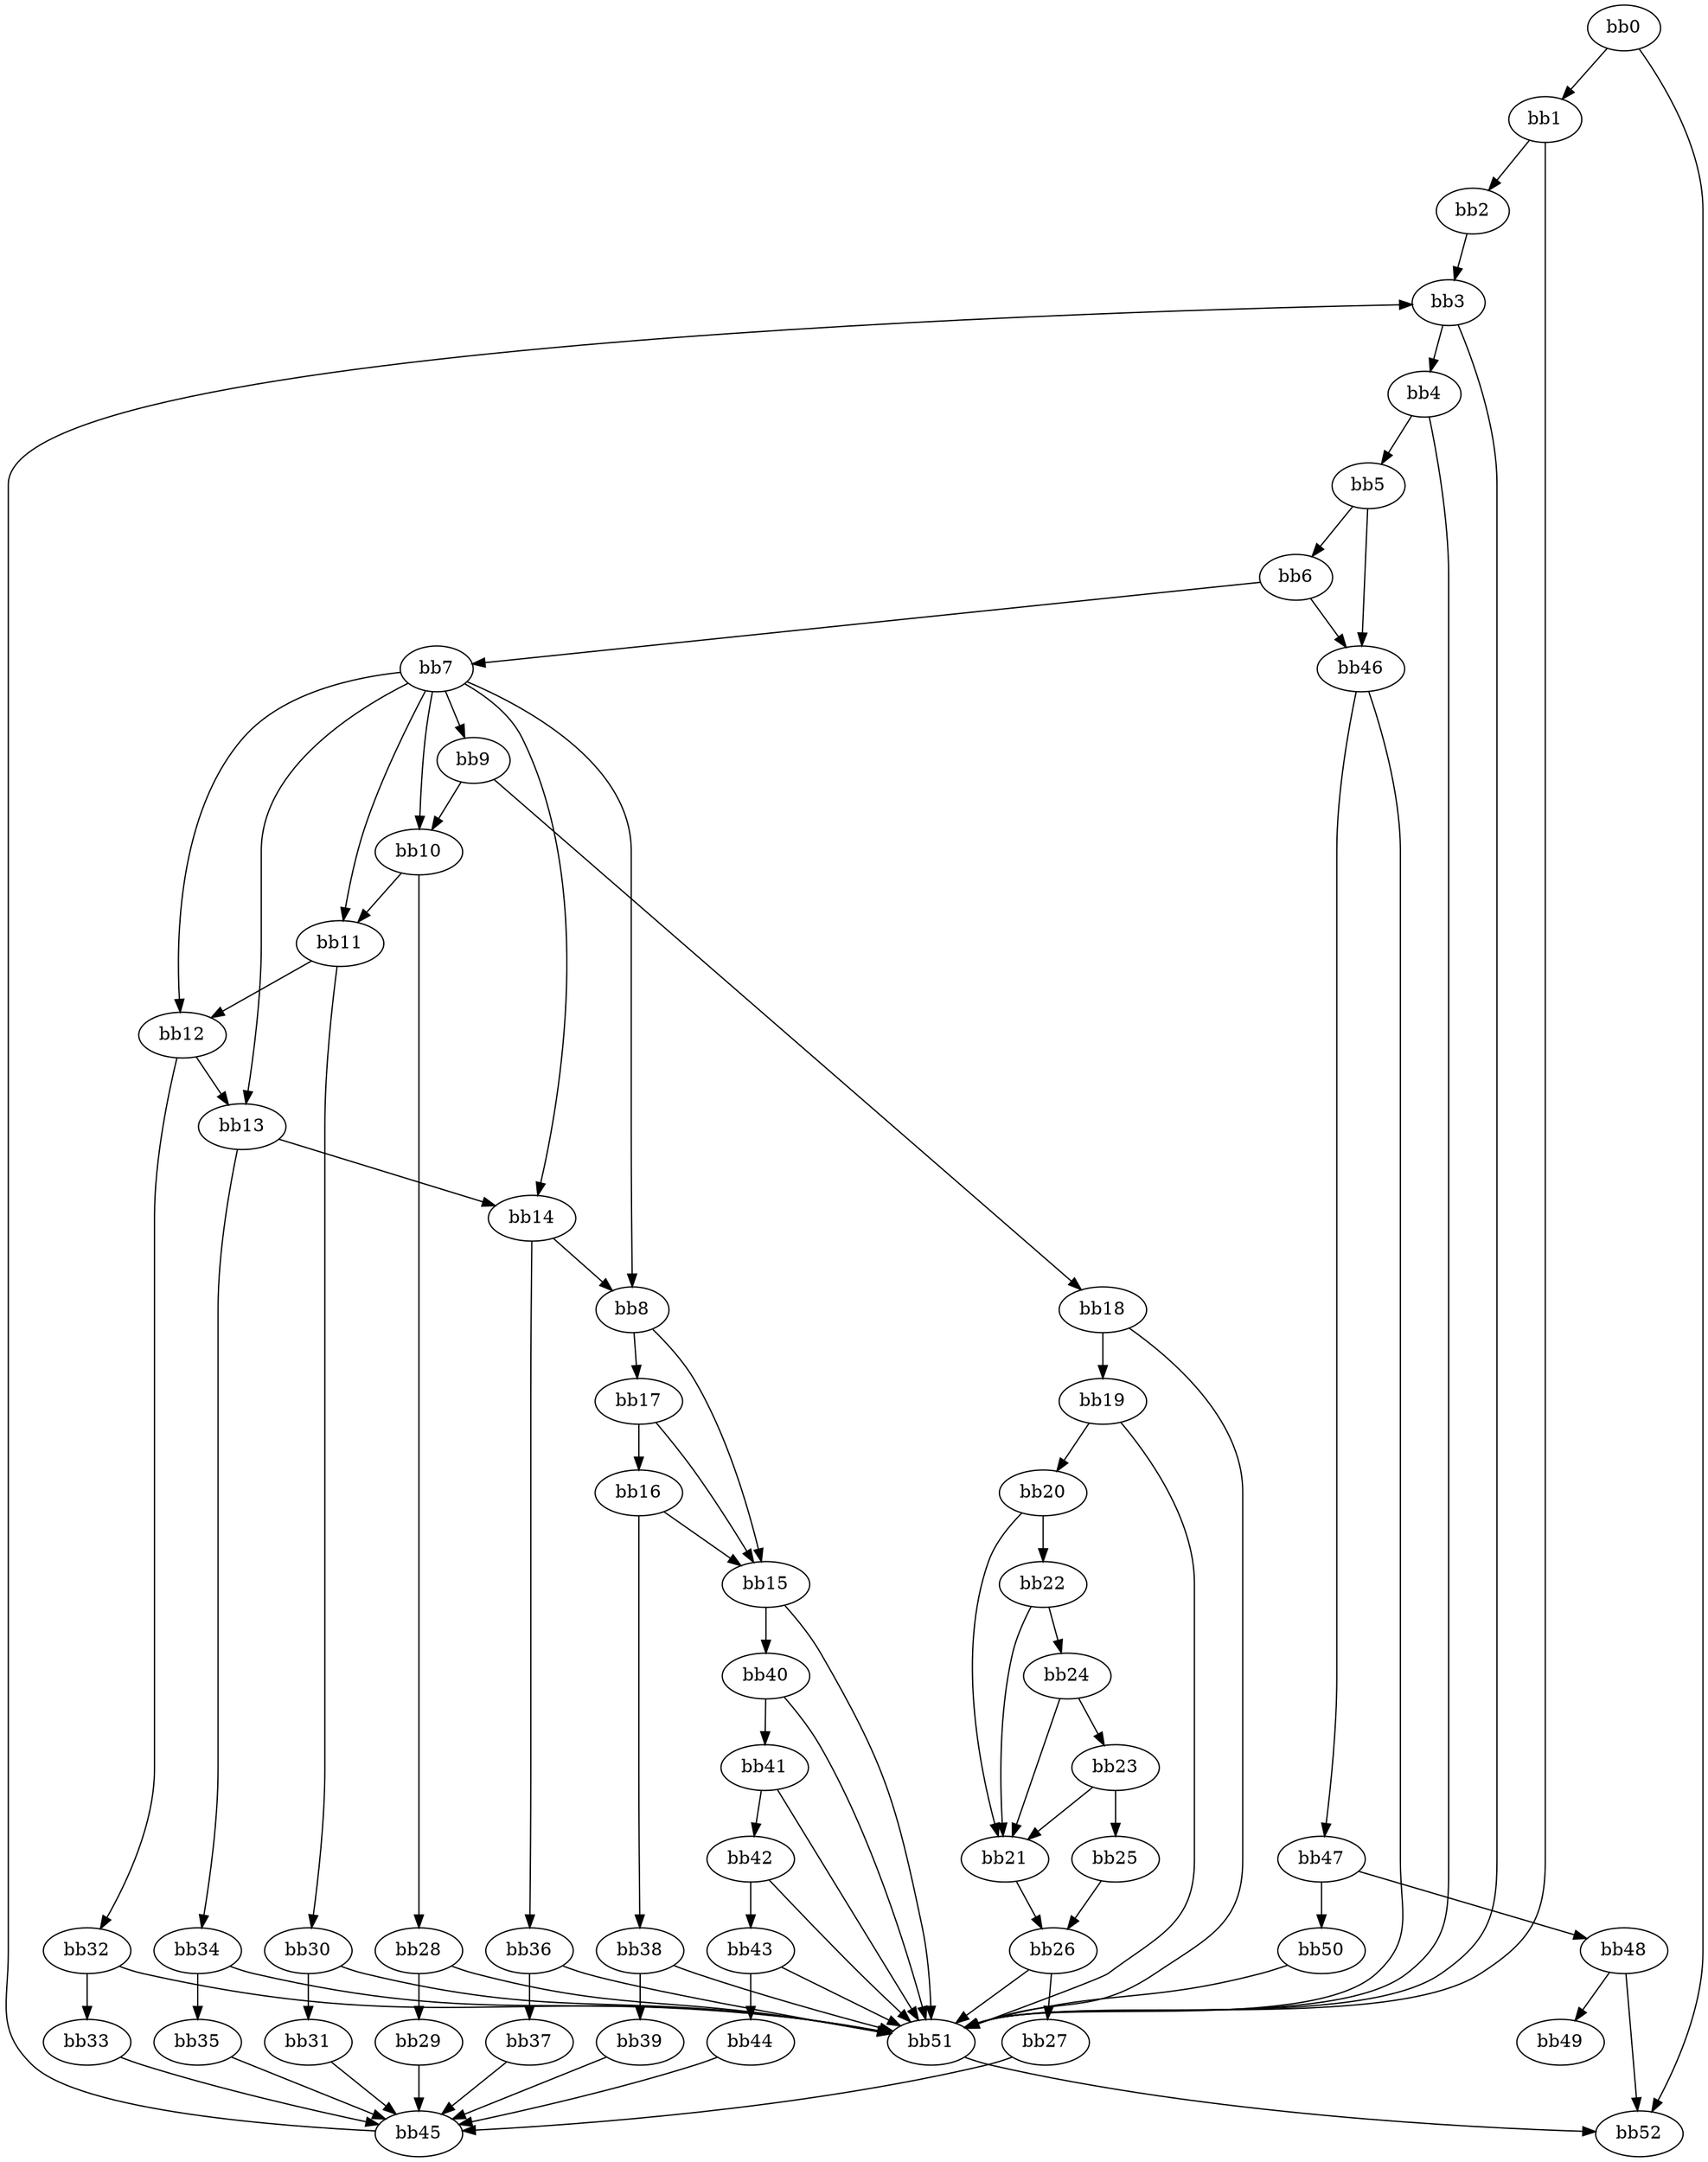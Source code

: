 digraph {
    0 [ label = "bb0\l" ]
    1 [ label = "bb1\l" ]
    2 [ label = "bb2\l" ]
    3 [ label = "bb3\l" ]
    4 [ label = "bb4\l" ]
    5 [ label = "bb5\l" ]
    6 [ label = "bb6\l" ]
    7 [ label = "bb7\l" ]
    8 [ label = "bb8\l" ]
    9 [ label = "bb9\l" ]
    10 [ label = "bb10\l" ]
    11 [ label = "bb11\l" ]
    12 [ label = "bb12\l" ]
    13 [ label = "bb13\l" ]
    14 [ label = "bb14\l" ]
    15 [ label = "bb15\l" ]
    16 [ label = "bb16\l" ]
    17 [ label = "bb17\l" ]
    18 [ label = "bb18\l" ]
    19 [ label = "bb19\l" ]
    20 [ label = "bb20\l" ]
    21 [ label = "bb21\l" ]
    22 [ label = "bb22\l" ]
    23 [ label = "bb23\l" ]
    24 [ label = "bb24\l" ]
    25 [ label = "bb25\l" ]
    26 [ label = "bb26\l" ]
    27 [ label = "bb27\l" ]
    28 [ label = "bb28\l" ]
    29 [ label = "bb29\l" ]
    30 [ label = "bb30\l" ]
    31 [ label = "bb31\l" ]
    32 [ label = "bb32\l" ]
    33 [ label = "bb33\l" ]
    34 [ label = "bb34\l" ]
    35 [ label = "bb35\l" ]
    36 [ label = "bb36\l" ]
    37 [ label = "bb37\l" ]
    38 [ label = "bb38\l" ]
    39 [ label = "bb39\l" ]
    40 [ label = "bb40\l" ]
    41 [ label = "bb41\l" ]
    42 [ label = "bb42\l" ]
    43 [ label = "bb43\l" ]
    44 [ label = "bb44\l" ]
    45 [ label = "bb45\l" ]
    46 [ label = "bb46\l" ]
    47 [ label = "bb47\l" ]
    48 [ label = "bb48\l" ]
    49 [ label = "bb49\l" ]
    50 [ label = "bb50\l" ]
    51 [ label = "bb51\l" ]
    52 [ label = "bb52\l" ]
    0 -> 1 [ ]
    0 -> 52 [ ]
    1 -> 2 [ ]
    1 -> 51 [ ]
    2 -> 3 [ ]
    3 -> 4 [ ]
    3 -> 51 [ ]
    4 -> 5 [ ]
    4 -> 51 [ ]
    5 -> 6 [ ]
    5 -> 46 [ ]
    6 -> 7 [ ]
    6 -> 46 [ ]
    7 -> 8 [ ]
    7 -> 9 [ ]
    7 -> 10 [ ]
    7 -> 11 [ ]
    7 -> 12 [ ]
    7 -> 13 [ ]
    7 -> 14 [ ]
    8 -> 15 [ ]
    8 -> 17 [ ]
    9 -> 10 [ ]
    9 -> 18 [ ]
    10 -> 11 [ ]
    10 -> 28 [ ]
    11 -> 12 [ ]
    11 -> 30 [ ]
    12 -> 13 [ ]
    12 -> 32 [ ]
    13 -> 14 [ ]
    13 -> 34 [ ]
    14 -> 8 [ ]
    14 -> 36 [ ]
    15 -> 40 [ ]
    15 -> 51 [ ]
    16 -> 15 [ ]
    16 -> 38 [ ]
    17 -> 15 [ ]
    17 -> 16 [ ]
    18 -> 19 [ ]
    18 -> 51 [ ]
    19 -> 20 [ ]
    19 -> 51 [ ]
    20 -> 21 [ ]
    20 -> 22 [ ]
    21 -> 26 [ ]
    22 -> 21 [ ]
    22 -> 24 [ ]
    23 -> 21 [ ]
    23 -> 25 [ ]
    24 -> 21 [ ]
    24 -> 23 [ ]
    25 -> 26 [ ]
    26 -> 27 [ ]
    26 -> 51 [ ]
    27 -> 45 [ ]
    28 -> 29 [ ]
    28 -> 51 [ ]
    29 -> 45 [ ]
    30 -> 31 [ ]
    30 -> 51 [ ]
    31 -> 45 [ ]
    32 -> 33 [ ]
    32 -> 51 [ ]
    33 -> 45 [ ]
    34 -> 35 [ ]
    34 -> 51 [ ]
    35 -> 45 [ ]
    36 -> 37 [ ]
    36 -> 51 [ ]
    37 -> 45 [ ]
    38 -> 39 [ ]
    38 -> 51 [ ]
    39 -> 45 [ ]
    40 -> 41 [ ]
    40 -> 51 [ ]
    41 -> 42 [ ]
    41 -> 51 [ ]
    42 -> 43 [ ]
    42 -> 51 [ ]
    43 -> 44 [ ]
    43 -> 51 [ ]
    44 -> 45 [ ]
    45 -> 3 [ ]
    46 -> 47 [ ]
    46 -> 51 [ ]
    47 -> 48 [ ]
    47 -> 50 [ ]
    48 -> 49 [ ]
    48 -> 52 [ ]
    50 -> 51 [ ]
    51 -> 52 [ ]
}


